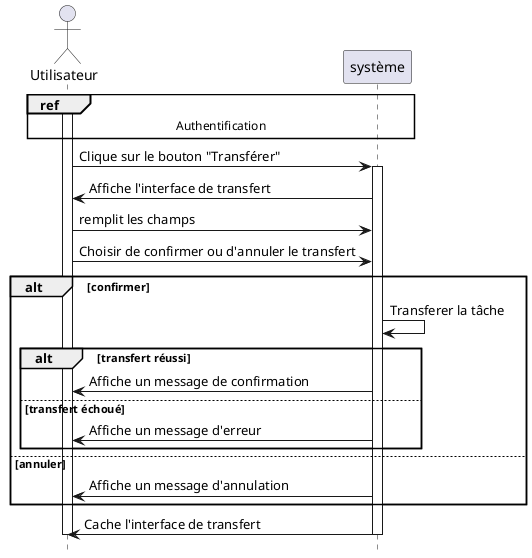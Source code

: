 @startuml transfer_task

hide footbox


actor "Utilisateur" as user
participant "système" as system


ref over user, system : Authentification
activate user
user -> system : Clique sur le bouton "Transférer"
activate system
system -> user : Affiche l'interface de transfert
user -> system : remplit les champs
user -> system : Choisir de confirmer ou d'annuler le transfert
alt confirmer
system -> system : Transferer la tâche
alt transfert réussi
  system -> user : Affiche un message de confirmation
else transfert échoué
  system -> user : Affiche un message d'erreur
end
else annuler
system -> user : Affiche un message d'annulation
end
system -> user : Cache l'interface de transfert
deactivate system
deactivate user